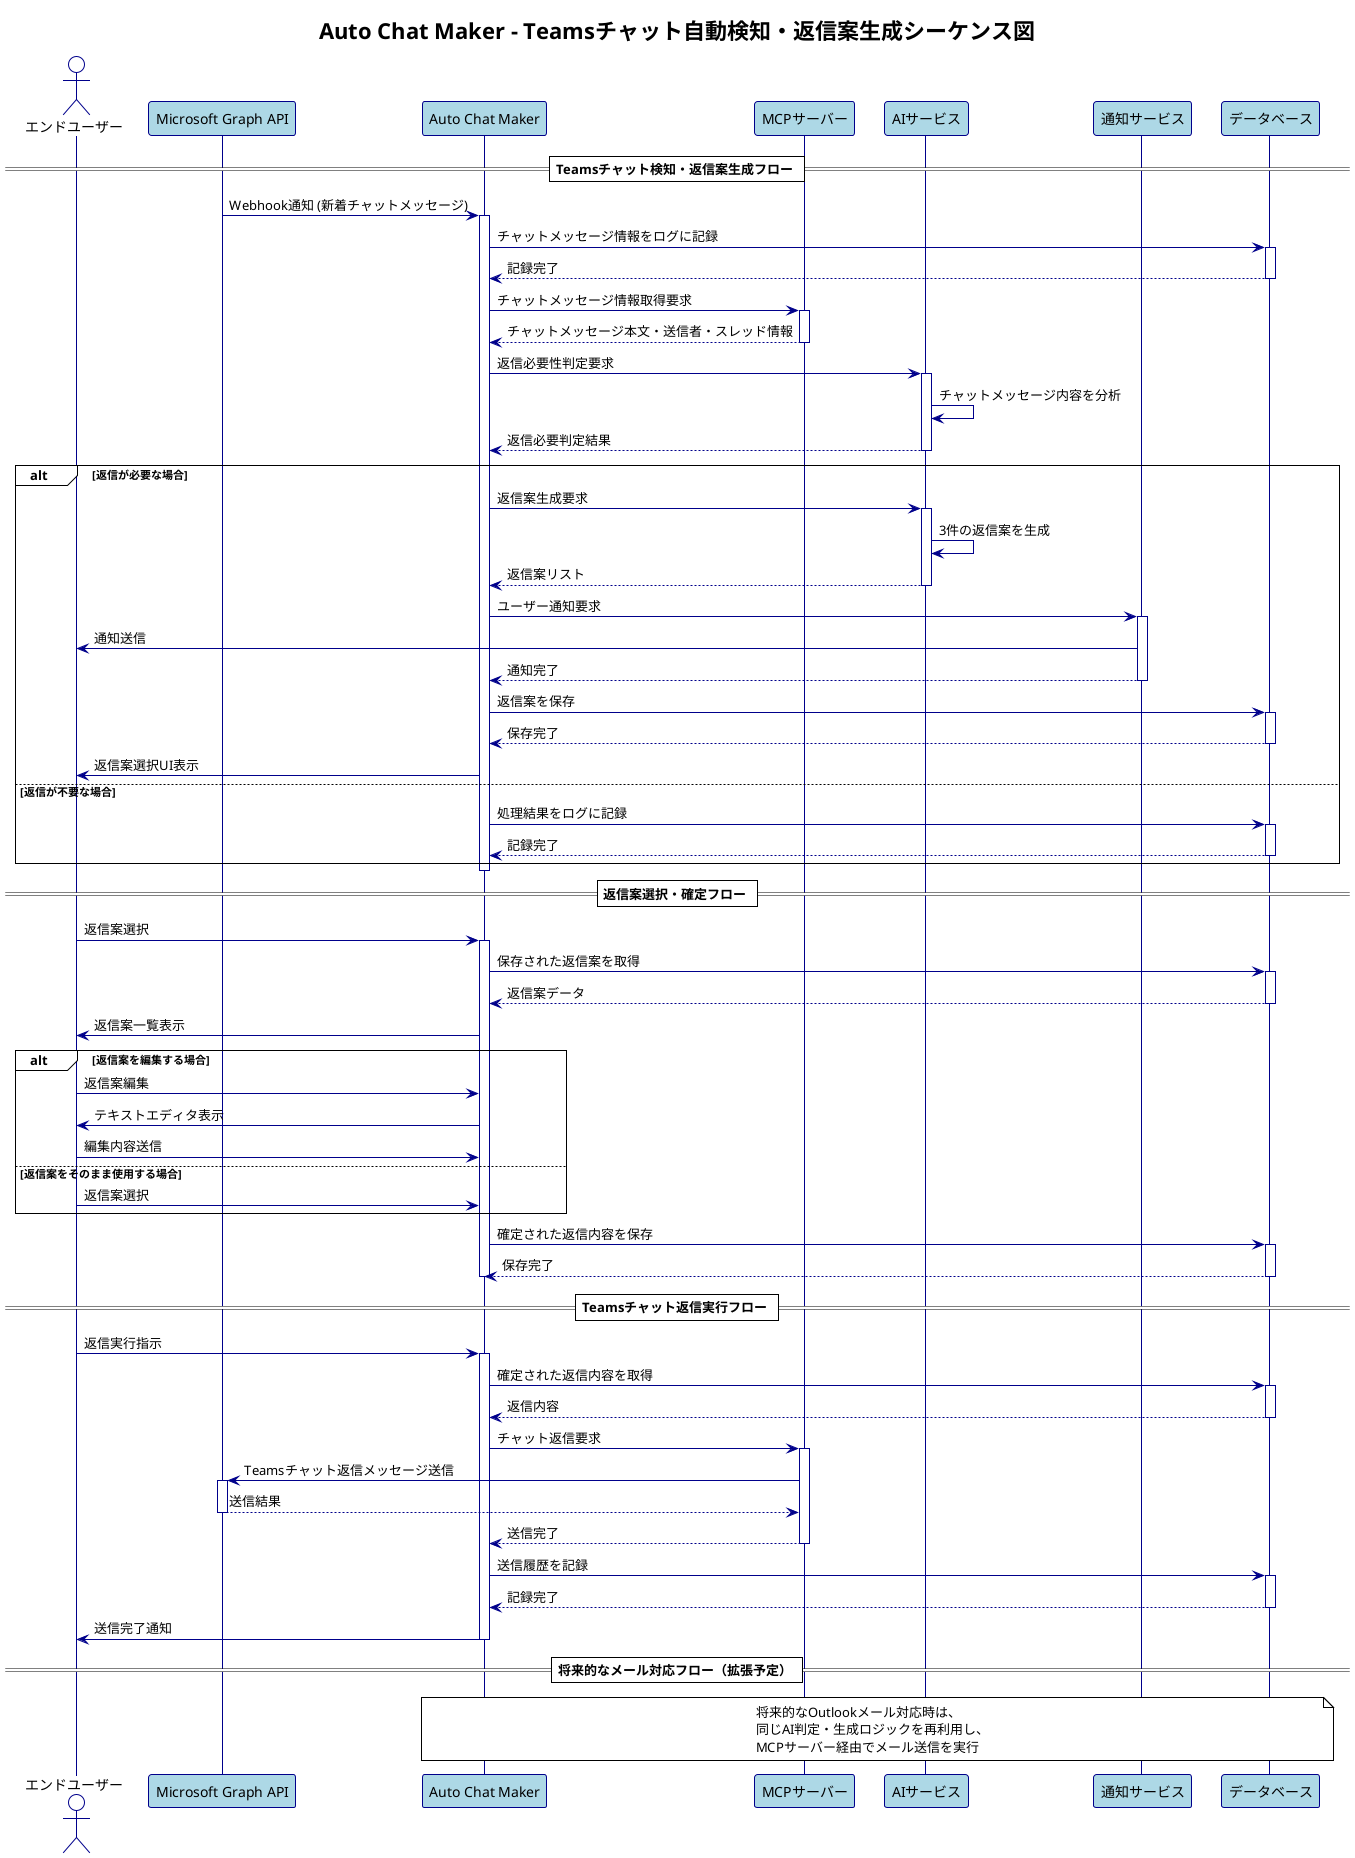 @startuml Auto Chat Maker Sequence Diagram

!theme plain
skinparam sequence {
    ArrowColor DarkBlue
    ActorBorderColor DarkBlue
    LifeLineBorderColor DarkBlue
    ParticipantBorderColor DarkBlue
    ParticipantBackgroundColor LightBlue
}

title Auto Chat Maker - Teamsチャット自動検知・返信案生成シーケンス図

actor "エンドユーザー" as User
participant "Microsoft Graph API" as GraphAPI
participant "Auto Chat Maker" as System
participant "MCPサーバー" as MCPServer
participant "AIサービス" as AIService
participant "通知サービス" as NotificationService
participant "データベース" as DB

== Teamsチャット検知・返信案生成フロー ==

GraphAPI -> System: Webhook通知 (新着チャットメッセージ)
activate System

System -> DB: チャットメッセージ情報をログに記録
activate DB
DB --> System: 記録完了
deactivate DB

System -> MCPServer: チャットメッセージ情報取得要求
activate MCPServer
MCPServer --> System: チャットメッセージ本文・送信者・スレッド情報
deactivate MCPServer

System -> AIService: 返信必要性判定要求
activate AIService
AIService -> AIService: チャットメッセージ内容を分析
AIService --> System: 返信必要判定結果
deactivate AIService

alt 返信が必要な場合
    System -> AIService: 返信案生成要求
    activate AIService
    AIService -> AIService: 3件の返信案を生成
    AIService --> System: 返信案リスト
    deactivate AIService

    System -> NotificationService: ユーザー通知要求
    activate NotificationService
    NotificationService -> User: 通知送信
    NotificationService --> System: 通知完了
    deactivate NotificationService

    System -> DB: 返信案を保存
    activate DB
    DB --> System: 保存完了
    deactivate DB

    System -> User: 返信案選択UI表示
else 返信が不要な場合
    System -> DB: 処理結果をログに記録
    activate DB
    DB --> System: 記録完了
    deactivate DB
end

deactivate System

== 返信案選択・確定フロー ==

User -> System: 返信案選択
activate System

System -> DB: 保存された返信案を取得
activate DB
DB --> System: 返信案データ
deactivate DB

System -> User: 返信案一覧表示

alt 返信案を編集する場合
    User -> System: 返信案編集
    System -> User: テキストエディタ表示
    User -> System: 編集内容送信
else 返信案をそのまま使用する場合
    User -> System: 返信案選択
end

System -> DB: 確定された返信内容を保存
activate DB
DB --> System: 保存完了
deactivate DB

deactivate System

== Teamsチャット返信実行フロー ==

User -> System: 返信実行指示
activate System

System -> DB: 確定された返信内容を取得
activate DB
DB --> System: 返信内容
deactivate DB

System -> MCPServer: チャット返信要求
activate MCPServer
MCPServer -> GraphAPI: Teamsチャット返信メッセージ送信
activate GraphAPI
GraphAPI --> MCPServer: 送信結果
deactivate GraphAPI
MCPServer --> System: 送信完了
deactivate MCPServer

System -> DB: 送信履歴を記録
activate DB
DB --> System: 記録完了
deactivate DB

System -> User: 送信完了通知
deactivate System

== 将来的なメール対応フロー（拡張予定） ==

note over System, DB
将来的なOutlookメール対応時は、
同じAI判定・生成ロジックを再利用し、
MCPサーバー経由でメール送信を実行
end note

@enduml
